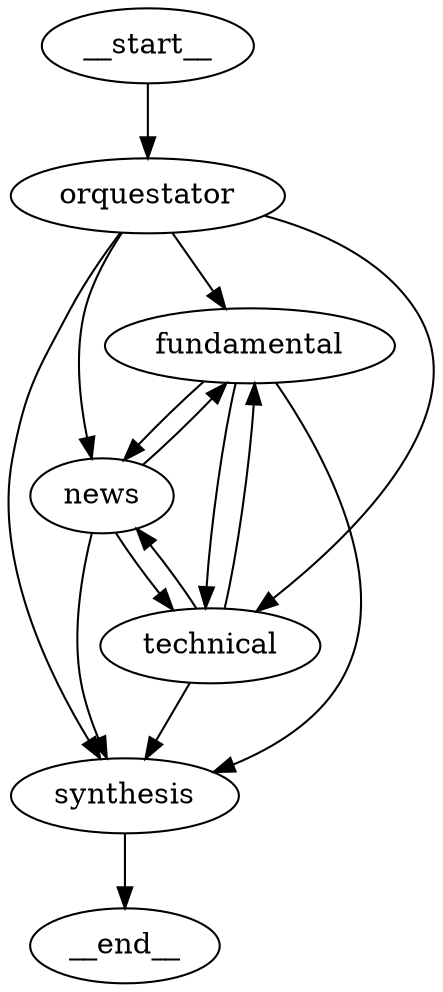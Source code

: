 digraph ProcessingGraph {
    "__start__";
    "__start__" -> "orquestator";
    "orquestator";
    "orquestator" -> "fundamental";
    "orquestator" -> "news";
    "orquestator" -> "synthesis";
    "orquestator" -> "technical";
    "fundamental";
    "fundamental" -> "news";
    "fundamental" -> "synthesis";
    "fundamental" -> "technical";
    "technical";
    "technical" -> "fundamental";
    "technical" -> "news";
    "technical" -> "synthesis";
    "synthesis";
    "synthesis" -> "__end__";
    "news";
    "news" -> "fundamental";
    "news" -> "synthesis";
    "news" -> "technical";
}